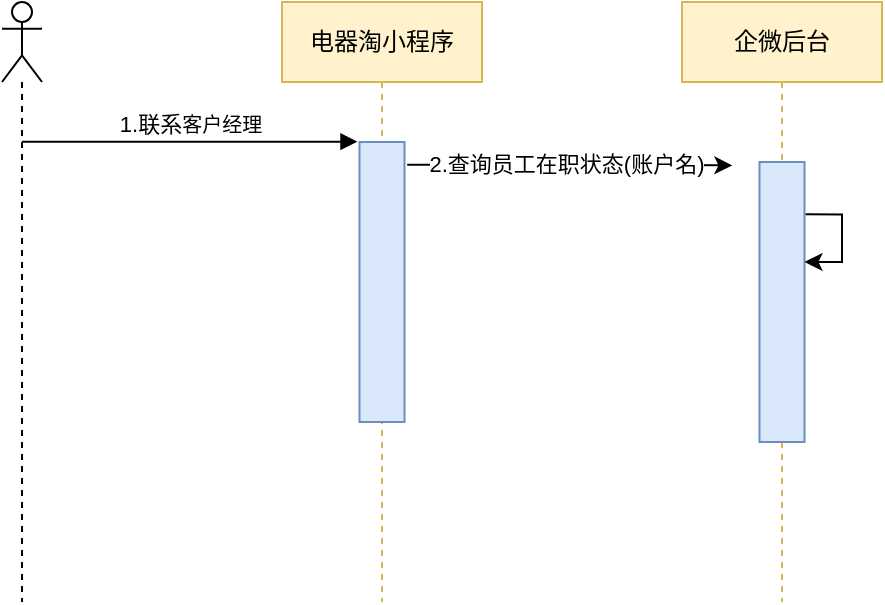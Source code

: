 <mxfile version="16.4.2" type="github">
  <diagram id="HNzaIMFUExI_mXiagAkN" name="第 1 页">
    <mxGraphModel dx="565" dy="577" grid="1" gridSize="10" guides="1" tooltips="1" connect="1" arrows="1" fold="1" page="1" pageScale="1" pageWidth="827" pageHeight="1169" math="0" shadow="0">
      <root>
        <mxCell id="0" />
        <mxCell id="1" parent="0" />
        <mxCell id="PaaChemKfkDf0DEPFf0G-5" value="电器淘小程序" style="shape=umlLifeline;perimeter=lifelinePerimeter;whiteSpace=wrap;html=1;container=1;collapsible=0;recursiveResize=0;outlineConnect=0;fillColor=#fff2cc;strokeColor=#d6b656;" vertex="1" parent="1">
          <mxGeometry x="210" y="120" width="100" height="300" as="geometry" />
        </mxCell>
        <mxCell id="PaaChemKfkDf0DEPFf0G-12" value="" style="html=1;points=[];perimeter=orthogonalPerimeter;fillColor=#dae8fc;strokeColor=#6c8ebf;" vertex="1" parent="PaaChemKfkDf0DEPFf0G-5">
          <mxGeometry x="38.75" y="70" width="22.5" height="140" as="geometry" />
        </mxCell>
        <mxCell id="PaaChemKfkDf0DEPFf0G-10" value="企微后台" style="shape=umlLifeline;perimeter=lifelinePerimeter;whiteSpace=wrap;html=1;container=1;collapsible=0;recursiveResize=0;outlineConnect=0;fillColor=#fff2cc;strokeColor=#d6b656;" vertex="1" parent="1">
          <mxGeometry x="410" y="120" width="100" height="300" as="geometry" />
        </mxCell>
        <mxCell id="PaaChemKfkDf0DEPFf0G-57" value="" style="html=1;points=[];perimeter=orthogonalPerimeter;fillColor=#dae8fc;strokeColor=#6c8ebf;" vertex="1" parent="PaaChemKfkDf0DEPFf0G-10">
          <mxGeometry x="38.75" y="80" width="22.5" height="140" as="geometry" />
        </mxCell>
        <mxCell id="PaaChemKfkDf0DEPFf0G-60" style="edgeStyle=orthogonalEdgeStyle;rounded=0;orthogonalLoop=1;jettySize=auto;html=1;fontFamily=Comic Sans MS;fontSize=11;exitX=1.024;exitY=0.187;exitDx=0;exitDy=0;exitPerimeter=0;" edge="1" parent="PaaChemKfkDf0DEPFf0G-10" source="PaaChemKfkDf0DEPFf0G-57" target="PaaChemKfkDf0DEPFf0G-57">
          <mxGeometry relative="1" as="geometry">
            <Array as="points">
              <mxPoint x="80" y="130" />
            </Array>
          </mxGeometry>
        </mxCell>
        <mxCell id="PaaChemKfkDf0DEPFf0G-15" value="" style="shape=umlLifeline;participant=umlActor;perimeter=lifelinePerimeter;whiteSpace=wrap;html=1;container=1;collapsible=0;recursiveResize=0;verticalAlign=top;spacingTop=36;outlineConnect=0;" vertex="1" parent="1">
          <mxGeometry x="70" y="120" width="20" height="300" as="geometry" />
        </mxCell>
        <mxCell id="PaaChemKfkDf0DEPFf0G-28" value="1.联系&lt;font style=&quot;font-size: 10px&quot;&gt;客户经理&lt;/font&gt;" style="html=1;verticalAlign=bottom;endArrow=block;rounded=0;entryX=-0.044;entryY=-0.001;entryDx=0;entryDy=0;entryPerimeter=0;" edge="1" parent="1" source="PaaChemKfkDf0DEPFf0G-15" target="PaaChemKfkDf0DEPFf0G-12">
          <mxGeometry width="80" relative="1" as="geometry">
            <mxPoint x="85" y="194" as="sourcePoint" />
            <mxPoint x="410" y="310" as="targetPoint" />
          </mxGeometry>
        </mxCell>
        <mxCell id="PaaChemKfkDf0DEPFf0G-36" style="edgeStyle=orthogonalEdgeStyle;rounded=0;orthogonalLoop=1;jettySize=auto;html=1;entryX=-0.193;entryY=0.017;entryDx=0;entryDy=0;entryPerimeter=0;exitX=1.06;exitY=0.081;exitDx=0;exitDy=0;exitPerimeter=0;" edge="1" parent="1" source="PaaChemKfkDf0DEPFf0G-12">
          <mxGeometry relative="1" as="geometry">
            <mxPoint x="280" y="202" as="sourcePoint" />
            <mxPoint x="435.175" y="201.7" as="targetPoint" />
            <Array as="points" />
          </mxGeometry>
        </mxCell>
        <mxCell id="PaaChemKfkDf0DEPFf0G-41" value="2.查询员工在职状态(账户名)" style="edgeLabel;html=1;align=center;verticalAlign=middle;resizable=0;points=[];" vertex="1" connectable="0" parent="PaaChemKfkDf0DEPFf0G-36">
          <mxGeometry x="-0.031" y="1" relative="1" as="geometry">
            <mxPoint as="offset" />
          </mxGeometry>
        </mxCell>
      </root>
    </mxGraphModel>
  </diagram>
</mxfile>
